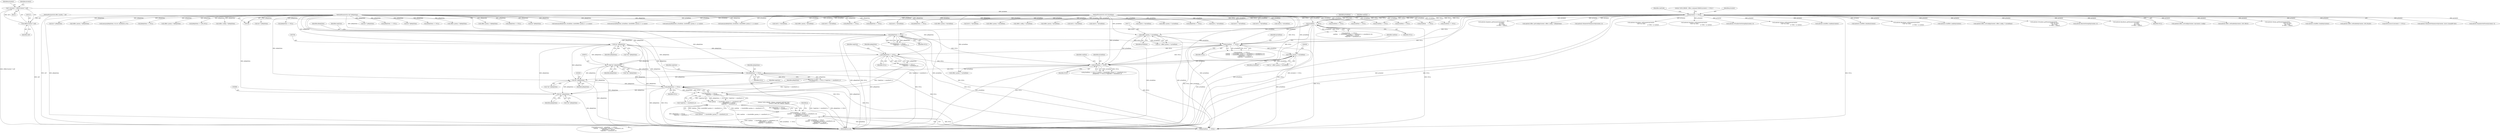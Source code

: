 digraph "0_Android_aeea52da00d210587fb3ed895de3d5f2e0264c88_4@pointer" {
"1000935" [label="(Call,(int *)pReplyData)"];
"1000788" [label="(Call,(int *)pReplyData)"];
"1000753" [label="(Call,pReplyData == NULL)"];
"1000114" [label="(MethodParameterIn,void *pReplyData)"];
"1000738" [label="(Call,pCmdData   == NULL)"];
"1000112" [label="(MethodParameterIn,void *pCmdData)"];
"1000152" [label="(Call,pContext == NULL)"];
"1000117" [label="(Call,* pContext = (EffectContext *) self)"];
"1000119" [label="(Call,(EffectContext *) self)"];
"1000109" [label="(MethodParameterIn,effect_handle_t  self)"];
"1000913" [label="(Call,pReplyData == NULL)"];
"1000875" [label="(Call,(int *)pReplyData)"];
"1000840" [label="(Call,pReplyData == NULL)"];
"1000814" [label="(Call,pCmdData   == NULL)"];
"1000770" [label="(Call,(effect_param_t *) pCmdData)"];
"1000901" [label="(Call,pCmdData == NULL)"];
"1000857" [label="(Call,(effect_param_t *) pCmdData)"];
"1000973" [label="(Call,pReplyData == NULL)"];
"1000972" [label="(Call,pReplyData == NULL||\n                        *replySize != sizeof(int32_t))"];
"1000964" [label="(Call,cmdSize    < (sizeof(effect_param_t) + sizeof(int32_t))||\n                        pReplyData == NULL||\n                        *replySize != sizeof(int32_t))"];
"1000960" [label="(Call,pCmdData   == NULL||\n                        cmdSize    < (sizeof(effect_param_t) + sizeof(int32_t))||\n                        pReplyData == NULL||\n                        *replySize != sizeof(int32_t))"];
"1000995" [label="(Call,(int *)pReplyData)"];
"1001144" [label="(Call,(int32_t *)pCmdData)"];
"1001245" [label="(Call,(int32_t *)pCmdData)"];
"1000755" [label="(Identifier,NULL)"];
"1000754" [label="(Identifier,pReplyData)"];
"1000978" [label="(Identifier,replySize)"];
"1000115" [label="(Block,)"];
"1001162" [label="(Call,android::LvmEffect_enable(pContext))"];
"1000350" [label="(Call,memcpy(pReplyData, pCmdData, sizeof(effect_param_t) + p->psize))"];
"1000267" [label="(Call,android::Effect_setConfig(pContext, (effect_config_t *) pCmdData))"];
"1000816" [label="(Identifier,NULL)"];
"1000665" [label="(Call,memcpy(pReplyData, pCmdData, sizeof(effect_param_t) + p->psize))"];
"1000960" [label="(Call,pCmdData   == NULL||\n                        cmdSize    < (sizeof(effect_param_t) + sizeof(int32_t))||\n                        pReplyData == NULL||\n                        *replySize != sizeof(int32_t))"];
"1000976" [label="(Call,*replySize != sizeof(int32_t))"];
"1000315" [label="(Call,pCmdData == NULL)"];
"1000912" [label="(Call,pReplyData == NULL || *replySize != sizeof(int32_t))"];
"1001357" [label="(Call,memcpy(pReplyData, vol_ret, sizeof(int32_t)*2))"];
"1000640" [label="(Call,pReplyData == NULL)"];
"1000974" [label="(Identifier,pReplyData)"];
"1000839" [label="(Call,pReplyData == NULL ||\n                    *replySize != sizeof(int32_t))"];
"1000918" [label="(Identifier,replySize)"];
"1000676" [label="(Call,(effect_param_t *)pReplyData)"];
"1000845" [label="(Identifier,replySize)"];
"1000790" [label="(Identifier,pReplyData)"];
"1001281" [label="(Call,pReplyData == LVM_NULL)"];
"1000738" [label="(Call,pCmdData   == NULL)"];
"1001213" [label="(Call,(int32_t *)pCmdData)"];
"1000292" [label="(Call,(effect_config_t *)pReplyData)"];
"1000114" [label="(MethodParameterIn,void *pReplyData)"];
"1001075" [label="(Call,(uint32_t *)pCmdData)"];
"1000964" [label="(Call,cmdSize    < (sizeof(effect_param_t) + sizeof(int32_t))||\n                        pReplyData == NULL||\n                        *replySize != sizeof(int32_t))"];
"1000772" [label="(Identifier,pCmdData)"];
"1000487" [label="(Call,android::Virtualizer_getParameter(pContext,\n                                                               (void *)p->data,\n                                                               &p->vsize,\n                                                               p->data + voffset))"];
"1001159" [label="(Call,(int32_t *)pCmdData)"];
"1000770" [label="(Call,(effect_param_t *) pCmdData)"];
"1000813" [label="(Call,pCmdData   == NULL ||\n                    cmdSize    > (sizeof(effect_param_t) + sizeof(int32_t) +sizeof(int32_t)) ||\n                    cmdSize    < (sizeof(effect_param_t) + sizeof(int32_t) +sizeof(int16_t)) ||\n                    pReplyData == NULL ||\n                    *replySize != sizeof(int32_t))"];
"1000662" [label="(Call,(effect_param_t *)pCmdData)"];
"1000994" [label="(Call,*(int *)pReplyData)"];
"1000453" [label="(Call,memcpy(pReplyData, pCmdData, sizeof(effect_param_t) + p->psize))"];
"1000186" [label="(Call,(int *) pReplyData)"];
"1000197" [label="(Call,android::BassSetStrength(pContext, 0))"];
"1000842" [label="(Identifier,NULL)"];
"1000913" [label="(Call,pReplyData == NULL)"];
"1000753" [label="(Call,pReplyData == NULL)"];
"1000152" [label="(Call,pContext == NULL)"];
"1000119" [label="(Call,(EffectContext *) self)"];
"1000384" [label="(Call,android::BassBoost_getParameter(pContext,\n                                                             p->data,\n                                                             &p->vsize,\n                                                             p->data + voffset))"];
"1000737" [label="(Call,pCmdData   == NULL||\n                    cmdSize    != (sizeof(effect_param_t) + sizeof(int32_t) +sizeof(int16_t))||\n                    pReplyData == NULL||\n                    *replySize != sizeof(int32_t))"];
"1000297" [label="(Call,android::Effect_setConfig(pContext, &pContext->config))"];
"1001037" [label="(Call,android::Effect_setEnabled(pContext, LVM_TRUE))"];
"1000699" [label="(Call,android::Volume_getParameter(pContext,\n                                                          (void *)p->data,\n                                                          &p->vsize,\n                                                          p->data + voffset))"];
"1000965" [label="(Call,cmdSize    < (sizeof(effect_param_t) + sizeof(int32_t)))"];
"1000901" [label="(Call,pCmdData == NULL)"];
"1001130" [label="(Call,android::LvmEffect_disable(pContext))"];
"1000121" [label="(Identifier,self)"];
"1000430" [label="(Call,pReplyData == NULL)"];
"1001230" [label="(Call,(int32_t *)pCmdData)"];
"1000162" [label="(Identifier,cmdCode)"];
"1001196" [label="(Call,(int32_t *)pCmdData)"];
"1000450" [label="(Call,(effect_param_t *)pCmdData)"];
"1000930" [label="(Call,(effect_param_t *) pCmdData)"];
"1001063" [label="(Call,android::Effect_setEnabled(pContext, LVM_FALSE))"];
"1001127" [label="(Call,(int32_t *)pCmdData)"];
"1000347" [label="(Call,(effect_param_t *)pCmdData)"];
"1000229" [label="(Call,(int *) pReplyData)"];
"1000973" [label="(Call,pReplyData == NULL)"];
"1000151" [label="(ControlStructure,if (pContext == NULL))"];
"1001364" [label="(Call,android::VolumeSetVolumeLevel(pContext, (int16_t)(maxdB*100)))"];
"1000248" [label="(Call,pReplyData  == NULL)"];
"1001044" [label="(Call,pReplyData == NULL)"];
"1000217" [label="(Call,android::EqualizerSetPreset(pContext, 0))"];
"1000959" [label="(ControlStructure,if (    pCmdData   == NULL||\n                        cmdSize    < (sizeof(effect_param_t) + sizeof(int32_t))||\n                        pReplyData == NULL||\n                        *replySize != sizeof(int32_t)))"];
"1000594" [label="(Call,android::Equalizer_getParameter(pContext,\n                                                             p->data,\n                                                             &p->vsize,\n                                                             p->data + voffset))"];
"1000934" [label="(Call,*(int *)pReplyData)"];
"1001060" [label="(Call,(int *)pReplyData)"];
"1000937" [label="(Identifier,pReplyData)"];
"1000157" [label="(Literal,\"\tLVM_ERROR : Effect_command ERROR pContext == NULL\")"];
"1000906" [label="(Identifier,cmdSize)"];
"1000523" [label="(Call,pCmdData == NULL)"];
"1000819" [label="(Identifier,cmdSize)"];
"1000900" [label="(Call,pCmdData == NULL || cmdSize < (sizeof(effect_param_t) + sizeof(int32_t)) ||\n                    pReplyData == NULL || *replySize != sizeof(int32_t))"];
"1000276" [label="(Call,pReplyData == NULL)"];
"1000975" [label="(Identifier,NULL)"];
"1000814" [label="(Call,pCmdData   == NULL)"];
"1000914" [label="(Identifier,pReplyData)"];
"1000290" [label="(Call,android::Effect_getConfig(pContext, (effect_config_t *)pReplyData))"];
"1000758" [label="(Identifier,replySize)"];
"1000327" [label="(Call,pReplyData == NULL)"];
"1000983" [label="(Literal,\"\tLVM_ERROR : Volume_command cmdCode Case: \"\n                             \"EFFECT_CMD_SET_PARAM: ERROR\")"];
"1000752" [label="(Call,pReplyData == NULL||\n                    *replySize != sizeof(int32_t))"];
"1000815" [label="(Identifier,pCmdData)"];
"1000743" [label="(Identifier,cmdSize)"];
"1000989" [label="(Identifier,p)"];
"1000788" [label="(Call,(int *)pReplyData)"];
"1000997" [label="(Identifier,pReplyData)"];
"1000167" [label="(Call,pReplyData == NULL)"];
"1000361" [label="(Call,(effect_param_t *)pReplyData)"];
"1000269" [label="(Call,(effect_config_t *) pCmdData)"];
"1000961" [label="(Call,pCmdData   == NULL)"];
"1000995" [label="(Call,(int *)pReplyData)"];
"1000232" [label="(Call,android::VolumeSetVolumeLevel(pContext, 0))"];
"1000878" [label="(Call,android::Virtualizer_setParameter(pContext,\n (void *)p->data,\n                                                                       p->data + p->psize))"];
"1000740" [label="(Identifier,NULL)"];
"1000571" [label="(Call,(effect_param_t *)pReplyData)"];
"1000859" [label="(Identifier,pCmdData)"];
"1000109" [label="(MethodParameterIn,effect_handle_t  self)"];
"1000535" [label="(Call,pReplyData == NULL)"];
"1000118" [label="(Identifier,pContext)"];
"1000903" [label="(Identifier,NULL)"];
"1000841" [label="(Identifier,pReplyData)"];
"1000557" [label="(Call,(effect_param_t *)pCmdData)"];
"1000874" [label="(Call,*(int *)pReplyData)"];
"1000418" [label="(Call,pCmdData == NULL)"];
"1000112" [label="(MethodParameterIn,void *pCmdData)"];
"1000938" [label="(Call,android::Equalizer_setParameter(pContext,\n (void *)p->data,\n                                                                     p->data + p->psize))"];
"1000207" [label="(Call,android::VirtualizerSetStrength(pContext, 0))"];
"1001110" [label="(Call,(int32_t *)pCmdData)"];
"1000739" [label="(Identifier,pCmdData)"];
"1000902" [label="(Identifier,pCmdData)"];
"1001034" [label="(Call,(int *)pReplyData)"];
"1000560" [label="(Call,memcpy(pReplyData, pCmdData, sizeof(effect_param_t) + p->psize))"];
"1000787" [label="(Call,*(int *)pReplyData)"];
"1001306" [label="(Call,(uint32_t *)pCmdData)"];
"1000126" [label="(Identifier,pContext)"];
"1000153" [label="(Identifier,pContext)"];
"1000998" [label="(Call,android::Volume_setParameter(pContext,\n (void *)p->data,\n                                                                 p->data + p->psize))"];
"1000855" [label="(Call,*p = (effect_param_t *) pCmdData)"];
"1000935" [label="(Call,(int *)pReplyData)"];
"1000117" [label="(Call,* pContext = (EffectContext *) self)"];
"1001313" [label="(Call,(uint32_t *)pCmdData)"];
"1000972" [label="(Call,pReplyData == NULL||\n                        *replySize != sizeof(int32_t))"];
"1000857" [label="(Call,(effect_param_t *) pCmdData)"];
"1001018" [label="(Call,pReplyData == NULL)"];
"1000877" [label="(Identifier,pReplyData)"];
"1001288" [label="(Call,pCmdData == NULL)"];
"1000990" [label="(Call,(effect_param_t *) pCmdData)"];
"1000875" [label="(Call,(int *)pReplyData)"];
"1001424" [label="(MethodReturn,int)"];
"1000768" [label="(Call,*p = (effect_param_t *) pCmdData)"];
"1001248" [label="(Call,android::LvmEffect_enable(pContext))"];
"1000264" [label="(Call,(int *) pReplyData)"];
"1000154" [label="(Identifier,NULL)"];
"1001216" [label="(Call,android::LvmEffect_disable(pContext))"];
"1000915" [label="(Identifier,NULL)"];
"1000791" [label="(Call,android::BassBoost_setParameter(pContext,\n (void *)p->data,\n                                                                    p->data + p->psize))"];
"1000464" [label="(Call,(effect_param_t *)pReplyData)"];
"1000628" [label="(Call,pCmdData == NULL)"];
"1000840" [label="(Call,pReplyData == NULL)"];
"1000239" [label="(Call,pCmdData    == NULL)"];
"1000935" -> "1000934"  [label="AST: "];
"1000935" -> "1000937"  [label="CFG: "];
"1000936" -> "1000935"  [label="AST: "];
"1000937" -> "1000935"  [label="AST: "];
"1000934" -> "1000935"  [label="CFG: "];
"1000935" -> "1001424"  [label="DDG: pReplyData"];
"1000788" -> "1000935"  [label="DDG: pReplyData"];
"1000913" -> "1000935"  [label="DDG: pReplyData"];
"1000875" -> "1000935"  [label="DDG: pReplyData"];
"1000114" -> "1000935"  [label="DDG: pReplyData"];
"1000935" -> "1000973"  [label="DDG: pReplyData"];
"1000935" -> "1000995"  [label="DDG: pReplyData"];
"1000788" -> "1000787"  [label="AST: "];
"1000788" -> "1000790"  [label="CFG: "];
"1000789" -> "1000788"  [label="AST: "];
"1000790" -> "1000788"  [label="AST: "];
"1000787" -> "1000788"  [label="CFG: "];
"1000788" -> "1001424"  [label="DDG: pReplyData"];
"1000753" -> "1000788"  [label="DDG: pReplyData"];
"1000114" -> "1000788"  [label="DDG: pReplyData"];
"1000788" -> "1000840"  [label="DDG: pReplyData"];
"1000788" -> "1000875"  [label="DDG: pReplyData"];
"1000788" -> "1000913"  [label="DDG: pReplyData"];
"1000788" -> "1000973"  [label="DDG: pReplyData"];
"1000788" -> "1000995"  [label="DDG: pReplyData"];
"1000753" -> "1000752"  [label="AST: "];
"1000753" -> "1000755"  [label="CFG: "];
"1000754" -> "1000753"  [label="AST: "];
"1000755" -> "1000753"  [label="AST: "];
"1000758" -> "1000753"  [label="CFG: "];
"1000752" -> "1000753"  [label="CFG: "];
"1000753" -> "1001424"  [label="DDG: pReplyData"];
"1000753" -> "1001424"  [label="DDG: NULL"];
"1000753" -> "1000752"  [label="DDG: pReplyData"];
"1000753" -> "1000752"  [label="DDG: NULL"];
"1000114" -> "1000753"  [label="DDG: pReplyData"];
"1000738" -> "1000753"  [label="DDG: NULL"];
"1000753" -> "1000814"  [label="DDG: NULL"];
"1000753" -> "1000901"  [label="DDG: NULL"];
"1000753" -> "1000961"  [label="DDG: NULL"];
"1000114" -> "1000108"  [label="AST: "];
"1000114" -> "1001424"  [label="DDG: pReplyData"];
"1000114" -> "1000167"  [label="DDG: pReplyData"];
"1000114" -> "1000186"  [label="DDG: pReplyData"];
"1000114" -> "1000229"  [label="DDG: pReplyData"];
"1000114" -> "1000248"  [label="DDG: pReplyData"];
"1000114" -> "1000264"  [label="DDG: pReplyData"];
"1000114" -> "1000276"  [label="DDG: pReplyData"];
"1000114" -> "1000292"  [label="DDG: pReplyData"];
"1000114" -> "1000327"  [label="DDG: pReplyData"];
"1000114" -> "1000350"  [label="DDG: pReplyData"];
"1000114" -> "1000361"  [label="DDG: pReplyData"];
"1000114" -> "1000430"  [label="DDG: pReplyData"];
"1000114" -> "1000453"  [label="DDG: pReplyData"];
"1000114" -> "1000464"  [label="DDG: pReplyData"];
"1000114" -> "1000535"  [label="DDG: pReplyData"];
"1000114" -> "1000560"  [label="DDG: pReplyData"];
"1000114" -> "1000571"  [label="DDG: pReplyData"];
"1000114" -> "1000640"  [label="DDG: pReplyData"];
"1000114" -> "1000665"  [label="DDG: pReplyData"];
"1000114" -> "1000676"  [label="DDG: pReplyData"];
"1000114" -> "1000840"  [label="DDG: pReplyData"];
"1000114" -> "1000875"  [label="DDG: pReplyData"];
"1000114" -> "1000913"  [label="DDG: pReplyData"];
"1000114" -> "1000973"  [label="DDG: pReplyData"];
"1000114" -> "1000995"  [label="DDG: pReplyData"];
"1000114" -> "1001018"  [label="DDG: pReplyData"];
"1000114" -> "1001034"  [label="DDG: pReplyData"];
"1000114" -> "1001044"  [label="DDG: pReplyData"];
"1000114" -> "1001060"  [label="DDG: pReplyData"];
"1000114" -> "1001281"  [label="DDG: pReplyData"];
"1000114" -> "1001357"  [label="DDG: pReplyData"];
"1000738" -> "1000737"  [label="AST: "];
"1000738" -> "1000740"  [label="CFG: "];
"1000739" -> "1000738"  [label="AST: "];
"1000740" -> "1000738"  [label="AST: "];
"1000743" -> "1000738"  [label="CFG: "];
"1000737" -> "1000738"  [label="CFG: "];
"1000738" -> "1001424"  [label="DDG: pCmdData"];
"1000738" -> "1001424"  [label="DDG: NULL"];
"1000738" -> "1000737"  [label="DDG: pCmdData"];
"1000738" -> "1000737"  [label="DDG: NULL"];
"1000112" -> "1000738"  [label="DDG: pCmdData"];
"1000152" -> "1000738"  [label="DDG: NULL"];
"1000738" -> "1000770"  [label="DDG: pCmdData"];
"1000738" -> "1000814"  [label="DDG: NULL"];
"1000738" -> "1000901"  [label="DDG: NULL"];
"1000738" -> "1000961"  [label="DDG: NULL"];
"1000112" -> "1000108"  [label="AST: "];
"1000112" -> "1001424"  [label="DDG: pCmdData"];
"1000112" -> "1000239"  [label="DDG: pCmdData"];
"1000112" -> "1000269"  [label="DDG: pCmdData"];
"1000112" -> "1000315"  [label="DDG: pCmdData"];
"1000112" -> "1000347"  [label="DDG: pCmdData"];
"1000112" -> "1000350"  [label="DDG: pCmdData"];
"1000112" -> "1000418"  [label="DDG: pCmdData"];
"1000112" -> "1000450"  [label="DDG: pCmdData"];
"1000112" -> "1000453"  [label="DDG: pCmdData"];
"1000112" -> "1000523"  [label="DDG: pCmdData"];
"1000112" -> "1000557"  [label="DDG: pCmdData"];
"1000112" -> "1000560"  [label="DDG: pCmdData"];
"1000112" -> "1000628"  [label="DDG: pCmdData"];
"1000112" -> "1000662"  [label="DDG: pCmdData"];
"1000112" -> "1000665"  [label="DDG: pCmdData"];
"1000112" -> "1000770"  [label="DDG: pCmdData"];
"1000112" -> "1000814"  [label="DDG: pCmdData"];
"1000112" -> "1000857"  [label="DDG: pCmdData"];
"1000112" -> "1000901"  [label="DDG: pCmdData"];
"1000112" -> "1000930"  [label="DDG: pCmdData"];
"1000112" -> "1000961"  [label="DDG: pCmdData"];
"1000112" -> "1000990"  [label="DDG: pCmdData"];
"1000112" -> "1001075"  [label="DDG: pCmdData"];
"1000112" -> "1001110"  [label="DDG: pCmdData"];
"1000112" -> "1001127"  [label="DDG: pCmdData"];
"1000112" -> "1001144"  [label="DDG: pCmdData"];
"1000112" -> "1001159"  [label="DDG: pCmdData"];
"1000112" -> "1001196"  [label="DDG: pCmdData"];
"1000112" -> "1001213"  [label="DDG: pCmdData"];
"1000112" -> "1001230"  [label="DDG: pCmdData"];
"1000112" -> "1001245"  [label="DDG: pCmdData"];
"1000112" -> "1001288"  [label="DDG: pCmdData"];
"1000112" -> "1001306"  [label="DDG: pCmdData"];
"1000112" -> "1001313"  [label="DDG: pCmdData"];
"1000152" -> "1000151"  [label="AST: "];
"1000152" -> "1000154"  [label="CFG: "];
"1000153" -> "1000152"  [label="AST: "];
"1000154" -> "1000152"  [label="AST: "];
"1000157" -> "1000152"  [label="CFG: "];
"1000162" -> "1000152"  [label="CFG: "];
"1000152" -> "1001424"  [label="DDG: pContext == NULL"];
"1000152" -> "1001424"  [label="DDG: pContext"];
"1000152" -> "1001424"  [label="DDG: NULL"];
"1000117" -> "1000152"  [label="DDG: pContext"];
"1000152" -> "1000167"  [label="DDG: NULL"];
"1000152" -> "1000197"  [label="DDG: pContext"];
"1000152" -> "1000207"  [label="DDG: pContext"];
"1000152" -> "1000217"  [label="DDG: pContext"];
"1000152" -> "1000232"  [label="DDG: pContext"];
"1000152" -> "1000239"  [label="DDG: NULL"];
"1000152" -> "1000267"  [label="DDG: pContext"];
"1000152" -> "1000276"  [label="DDG: NULL"];
"1000152" -> "1000290"  [label="DDG: pContext"];
"1000152" -> "1000297"  [label="DDG: pContext"];
"1000152" -> "1000315"  [label="DDG: NULL"];
"1000152" -> "1000384"  [label="DDG: pContext"];
"1000152" -> "1000418"  [label="DDG: NULL"];
"1000152" -> "1000487"  [label="DDG: pContext"];
"1000152" -> "1000523"  [label="DDG: NULL"];
"1000152" -> "1000594"  [label="DDG: pContext"];
"1000152" -> "1000628"  [label="DDG: NULL"];
"1000152" -> "1000699"  [label="DDG: pContext"];
"1000152" -> "1000791"  [label="DDG: pContext"];
"1000152" -> "1000814"  [label="DDG: NULL"];
"1000152" -> "1000878"  [label="DDG: pContext"];
"1000152" -> "1000901"  [label="DDG: NULL"];
"1000152" -> "1000938"  [label="DDG: pContext"];
"1000152" -> "1000961"  [label="DDG: NULL"];
"1000152" -> "1000998"  [label="DDG: pContext"];
"1000152" -> "1001018"  [label="DDG: NULL"];
"1000152" -> "1001037"  [label="DDG: pContext"];
"1000152" -> "1001044"  [label="DDG: NULL"];
"1000152" -> "1001063"  [label="DDG: pContext"];
"1000152" -> "1001130"  [label="DDG: pContext"];
"1000152" -> "1001162"  [label="DDG: pContext"];
"1000152" -> "1001216"  [label="DDG: pContext"];
"1000152" -> "1001248"  [label="DDG: pContext"];
"1000152" -> "1001288"  [label="DDG: NULL"];
"1000152" -> "1001364"  [label="DDG: pContext"];
"1000117" -> "1000115"  [label="AST: "];
"1000117" -> "1000119"  [label="CFG: "];
"1000118" -> "1000117"  [label="AST: "];
"1000119" -> "1000117"  [label="AST: "];
"1000126" -> "1000117"  [label="CFG: "];
"1000117" -> "1001424"  [label="DDG: (EffectContext *) self"];
"1000119" -> "1000117"  [label="DDG: self"];
"1000119" -> "1000121"  [label="CFG: "];
"1000120" -> "1000119"  [label="AST: "];
"1000121" -> "1000119"  [label="AST: "];
"1000119" -> "1001424"  [label="DDG: self"];
"1000109" -> "1000119"  [label="DDG: self"];
"1000109" -> "1000108"  [label="AST: "];
"1000109" -> "1001424"  [label="DDG: self"];
"1000913" -> "1000912"  [label="AST: "];
"1000913" -> "1000915"  [label="CFG: "];
"1000914" -> "1000913"  [label="AST: "];
"1000915" -> "1000913"  [label="AST: "];
"1000918" -> "1000913"  [label="CFG: "];
"1000912" -> "1000913"  [label="CFG: "];
"1000913" -> "1001424"  [label="DDG: pReplyData"];
"1000913" -> "1001424"  [label="DDG: NULL"];
"1000913" -> "1000912"  [label="DDG: pReplyData"];
"1000913" -> "1000912"  [label="DDG: NULL"];
"1000875" -> "1000913"  [label="DDG: pReplyData"];
"1000901" -> "1000913"  [label="DDG: NULL"];
"1000913" -> "1000961"  [label="DDG: NULL"];
"1000875" -> "1000874"  [label="AST: "];
"1000875" -> "1000877"  [label="CFG: "];
"1000876" -> "1000875"  [label="AST: "];
"1000877" -> "1000875"  [label="AST: "];
"1000874" -> "1000875"  [label="CFG: "];
"1000875" -> "1001424"  [label="DDG: pReplyData"];
"1000840" -> "1000875"  [label="DDG: pReplyData"];
"1000875" -> "1000973"  [label="DDG: pReplyData"];
"1000875" -> "1000995"  [label="DDG: pReplyData"];
"1000840" -> "1000839"  [label="AST: "];
"1000840" -> "1000842"  [label="CFG: "];
"1000841" -> "1000840"  [label="AST: "];
"1000842" -> "1000840"  [label="AST: "];
"1000845" -> "1000840"  [label="CFG: "];
"1000839" -> "1000840"  [label="CFG: "];
"1000840" -> "1001424"  [label="DDG: NULL"];
"1000840" -> "1001424"  [label="DDG: pReplyData"];
"1000840" -> "1000839"  [label="DDG: pReplyData"];
"1000840" -> "1000839"  [label="DDG: NULL"];
"1000814" -> "1000840"  [label="DDG: NULL"];
"1000840" -> "1000901"  [label="DDG: NULL"];
"1000840" -> "1000961"  [label="DDG: NULL"];
"1000814" -> "1000813"  [label="AST: "];
"1000814" -> "1000816"  [label="CFG: "];
"1000815" -> "1000814"  [label="AST: "];
"1000816" -> "1000814"  [label="AST: "];
"1000819" -> "1000814"  [label="CFG: "];
"1000813" -> "1000814"  [label="CFG: "];
"1000814" -> "1001424"  [label="DDG: NULL"];
"1000814" -> "1001424"  [label="DDG: pCmdData"];
"1000814" -> "1000813"  [label="DDG: pCmdData"];
"1000814" -> "1000813"  [label="DDG: NULL"];
"1000770" -> "1000814"  [label="DDG: pCmdData"];
"1000814" -> "1000857"  [label="DDG: pCmdData"];
"1000814" -> "1000901"  [label="DDG: NULL"];
"1000814" -> "1000961"  [label="DDG: NULL"];
"1000770" -> "1000768"  [label="AST: "];
"1000770" -> "1000772"  [label="CFG: "];
"1000771" -> "1000770"  [label="AST: "];
"1000772" -> "1000770"  [label="AST: "];
"1000768" -> "1000770"  [label="CFG: "];
"1000770" -> "1001424"  [label="DDG: pCmdData"];
"1000770" -> "1000768"  [label="DDG: pCmdData"];
"1000770" -> "1000901"  [label="DDG: pCmdData"];
"1000770" -> "1000961"  [label="DDG: pCmdData"];
"1000901" -> "1000900"  [label="AST: "];
"1000901" -> "1000903"  [label="CFG: "];
"1000902" -> "1000901"  [label="AST: "];
"1000903" -> "1000901"  [label="AST: "];
"1000906" -> "1000901"  [label="CFG: "];
"1000900" -> "1000901"  [label="CFG: "];
"1000901" -> "1001424"  [label="DDG: NULL"];
"1000901" -> "1001424"  [label="DDG: pCmdData"];
"1000901" -> "1000900"  [label="DDG: pCmdData"];
"1000901" -> "1000900"  [label="DDG: NULL"];
"1000857" -> "1000901"  [label="DDG: pCmdData"];
"1000901" -> "1000930"  [label="DDG: pCmdData"];
"1000901" -> "1000961"  [label="DDG: NULL"];
"1000857" -> "1000855"  [label="AST: "];
"1000857" -> "1000859"  [label="CFG: "];
"1000858" -> "1000857"  [label="AST: "];
"1000859" -> "1000857"  [label="AST: "];
"1000855" -> "1000857"  [label="CFG: "];
"1000857" -> "1001424"  [label="DDG: pCmdData"];
"1000857" -> "1000855"  [label="DDG: pCmdData"];
"1000857" -> "1000961"  [label="DDG: pCmdData"];
"1000973" -> "1000972"  [label="AST: "];
"1000973" -> "1000975"  [label="CFG: "];
"1000974" -> "1000973"  [label="AST: "];
"1000975" -> "1000973"  [label="AST: "];
"1000978" -> "1000973"  [label="CFG: "];
"1000972" -> "1000973"  [label="CFG: "];
"1000973" -> "1001424"  [label="DDG: pReplyData"];
"1000973" -> "1001424"  [label="DDG: NULL"];
"1000973" -> "1000972"  [label="DDG: pReplyData"];
"1000973" -> "1000972"  [label="DDG: NULL"];
"1000961" -> "1000973"  [label="DDG: NULL"];
"1000973" -> "1000995"  [label="DDG: pReplyData"];
"1000972" -> "1000964"  [label="AST: "];
"1000972" -> "1000976"  [label="CFG: "];
"1000976" -> "1000972"  [label="AST: "];
"1000964" -> "1000972"  [label="CFG: "];
"1000972" -> "1001424"  [label="DDG: pReplyData == NULL"];
"1000972" -> "1001424"  [label="DDG: *replySize != sizeof(int32_t)"];
"1000972" -> "1000964"  [label="DDG: pReplyData == NULL"];
"1000972" -> "1000964"  [label="DDG: *replySize != sizeof(int32_t)"];
"1000976" -> "1000972"  [label="DDG: *replySize"];
"1000839" -> "1000972"  [label="DDG: *replySize != sizeof(int32_t)"];
"1000912" -> "1000972"  [label="DDG: *replySize != sizeof(int32_t)"];
"1000752" -> "1000972"  [label="DDG: *replySize != sizeof(int32_t)"];
"1000964" -> "1000960"  [label="AST: "];
"1000964" -> "1000965"  [label="CFG: "];
"1000965" -> "1000964"  [label="AST: "];
"1000960" -> "1000964"  [label="CFG: "];
"1000964" -> "1001424"  [label="DDG: pReplyData == NULL||\n                        *replySize != sizeof(int32_t)"];
"1000964" -> "1001424"  [label="DDG: cmdSize    < (sizeof(effect_param_t) + sizeof(int32_t))"];
"1000964" -> "1000960"  [label="DDG: cmdSize    < (sizeof(effect_param_t) + sizeof(int32_t))"];
"1000964" -> "1000960"  [label="DDG: pReplyData == NULL||\n                        *replySize != sizeof(int32_t)"];
"1000965" -> "1000964"  [label="DDG: cmdSize"];
"1000965" -> "1000964"  [label="DDG: sizeof(effect_param_t) + sizeof(int32_t)"];
"1000960" -> "1000959"  [label="AST: "];
"1000960" -> "1000961"  [label="CFG: "];
"1000961" -> "1000960"  [label="AST: "];
"1000983" -> "1000960"  [label="CFG: "];
"1000989" -> "1000960"  [label="CFG: "];
"1000960" -> "1001424"  [label="DDG: cmdSize    < (sizeof(effect_param_t) + sizeof(int32_t))||\n                        pReplyData == NULL||\n                        *replySize != sizeof(int32_t)"];
"1000960" -> "1001424"  [label="DDG: pCmdData   == NULL"];
"1000960" -> "1001424"  [label="DDG: pCmdData   == NULL||\n                        cmdSize    < (sizeof(effect_param_t) + sizeof(int32_t))||\n                        pReplyData == NULL||\n                        *replySize != sizeof(int32_t)"];
"1000961" -> "1000960"  [label="DDG: pCmdData"];
"1000961" -> "1000960"  [label="DDG: NULL"];
"1000995" -> "1000994"  [label="AST: "];
"1000995" -> "1000997"  [label="CFG: "];
"1000996" -> "1000995"  [label="AST: "];
"1000997" -> "1000995"  [label="AST: "];
"1000994" -> "1000995"  [label="CFG: "];
"1000995" -> "1001424"  [label="DDG: pReplyData"];
}
